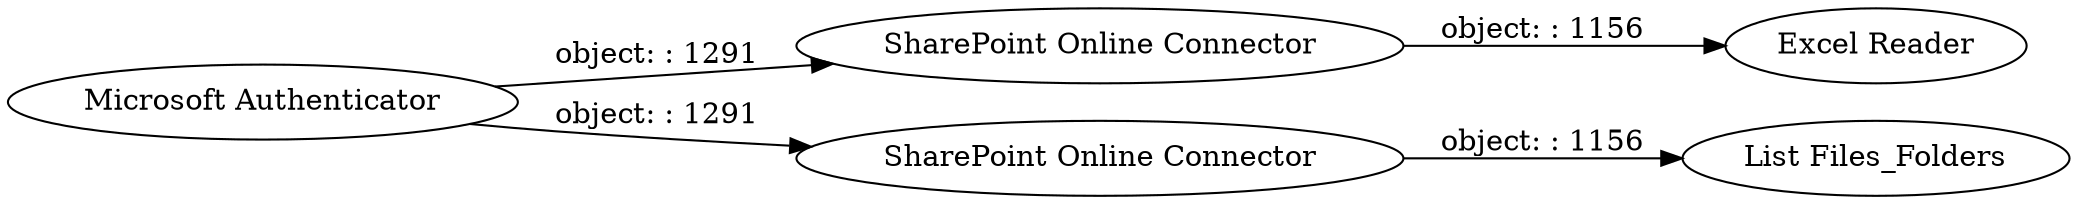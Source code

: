 digraph {
	"-5197680395049343038_4" [label="Excel Reader"]
	"-5197680395049343038_6" [label="SharePoint Online Connector"]
	"-5197680395049343038_3" [label="Microsoft Authenticator"]
	"-5197680395049343038_5" [label="List Files_Folders"]
	"-5197680395049343038_2" [label="SharePoint Online Connector"]
	"-5197680395049343038_6" -> "-5197680395049343038_4" [label="object: : 1156"]
	"-5197680395049343038_3" -> "-5197680395049343038_2" [label="object: : 1291"]
	"-5197680395049343038_3" -> "-5197680395049343038_6" [label="object: : 1291"]
	"-5197680395049343038_2" -> "-5197680395049343038_5" [label="object: : 1156"]
	rankdir=LR
}

